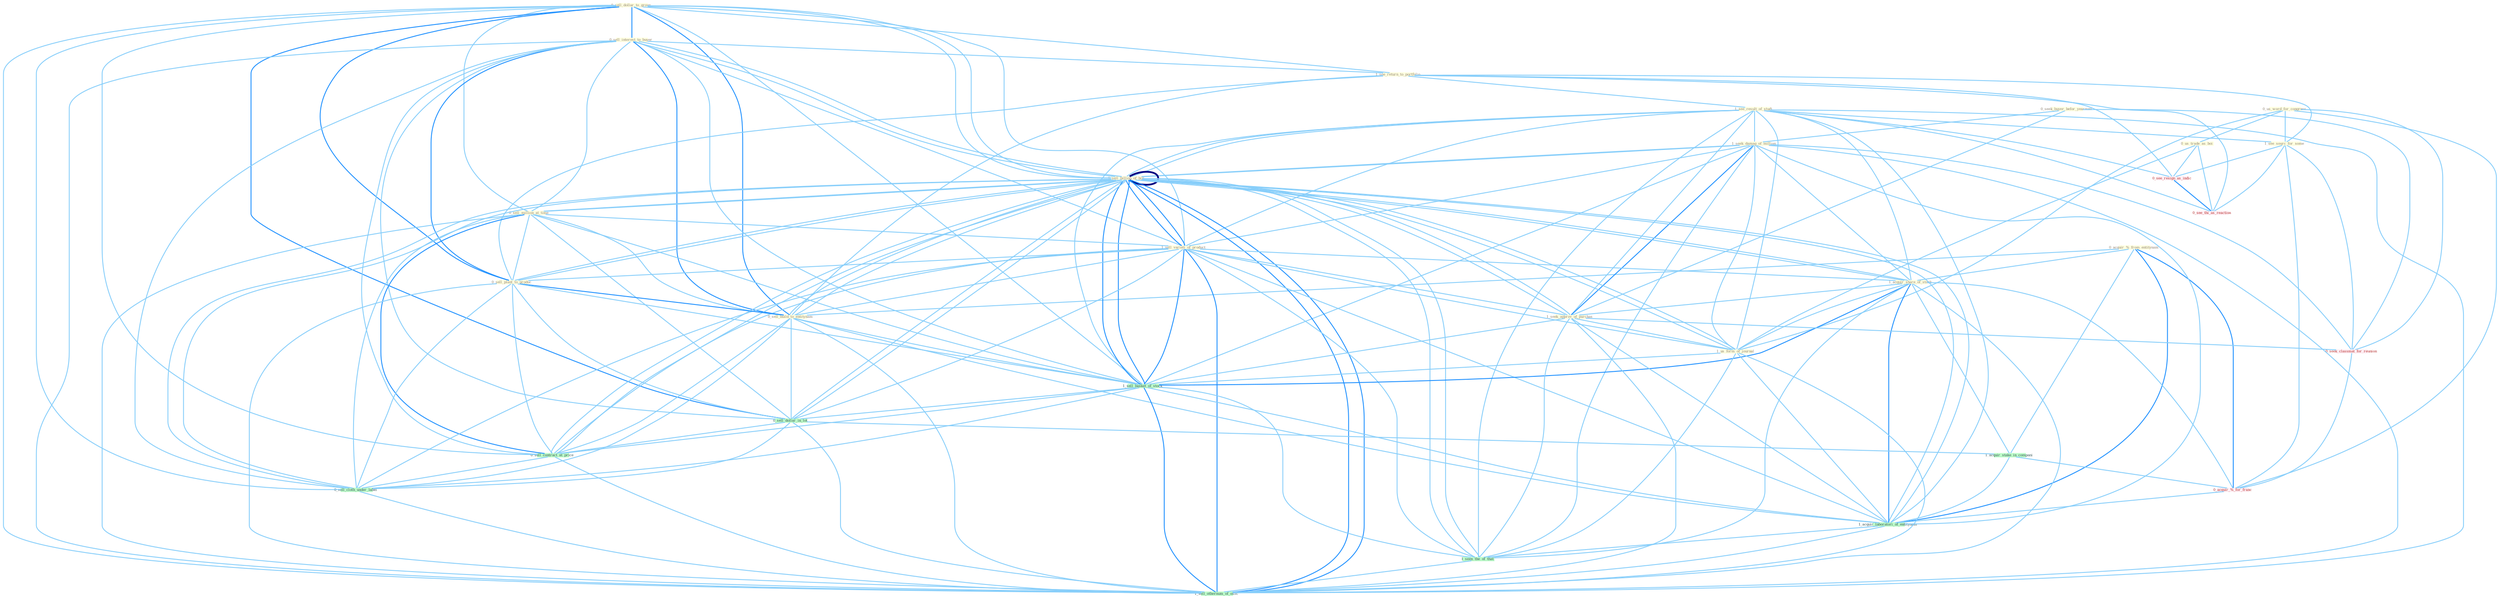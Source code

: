 Graph G{ 
    node
    [shape=polygon,style=filled,width=.5,height=.06,color="#BDFCC9",fixedsize=true,fontsize=4,
    fontcolor="#2f4f4f"];
    {node
    [color="#ffffe0", fontcolor="#8b7d6b"] "0_sell_dollar_to_group " "0_us_word_for_congress " "0_sell_interest_to_buyer " "0_acquir_%_from_entitynam " "1_see_return_to_portfolio " "0_seek_buyer_befor_yearnum " "1_see_result_of_studi " "1_seek_damag_of_million " "1_sell_billion_of_bill " "0_sell_million_at_time " "1_sell_varieti_of_product " "0_sell_plant_to_produc " "0_us_trade_as_boi " "1_acquir_share_of_stock " "1_seek_approv_of_purchas " "1_sell_billion_of_bill " "0_sell_build_to_entitynam " "1_us_form_of_journal " "1_see_sourc_for_some "}
{node [color="#fff0f5", fontcolor="#b22222"] "0_seek_classmat_for_reunion " "0_see_resign_as_indic " "0_acquir_%_for_franc " "0_see_thi_as_reaction "}
edge [color="#B0E2FF"];

	"0_sell_dollar_to_group " -- "0_sell_interest_to_buyer " [w="2", color="#1e90ff" , len=0.8];
	"0_sell_dollar_to_group " -- "1_see_return_to_portfolio " [w="1", color="#87cefa" ];
	"0_sell_dollar_to_group " -- "1_sell_billion_of_bill " [w="1", color="#87cefa" ];
	"0_sell_dollar_to_group " -- "0_sell_million_at_time " [w="1", color="#87cefa" ];
	"0_sell_dollar_to_group " -- "1_sell_varieti_of_product " [w="1", color="#87cefa" ];
	"0_sell_dollar_to_group " -- "0_sell_plant_to_produc " [w="2", color="#1e90ff" , len=0.8];
	"0_sell_dollar_to_group " -- "1_sell_billion_of_bill " [w="1", color="#87cefa" ];
	"0_sell_dollar_to_group " -- "0_sell_build_to_entitynam " [w="2", color="#1e90ff" , len=0.8];
	"0_sell_dollar_to_group " -- "1_sell_basket_of_stock " [w="1", color="#87cefa" ];
	"0_sell_dollar_to_group " -- "0_sell_dollar_in_lot " [w="2", color="#1e90ff" , len=0.8];
	"0_sell_dollar_to_group " -- "0_sell_contract_at_price " [w="1", color="#87cefa" ];
	"0_sell_dollar_to_group " -- "0_sell_cloth_under_label " [w="1", color="#87cefa" ];
	"0_sell_dollar_to_group " -- "1_sell_othernum_of_offic " [w="1", color="#87cefa" ];
	"0_us_word_for_congress " -- "0_us_trade_as_boi " [w="1", color="#87cefa" ];
	"0_us_word_for_congress " -- "1_us_form_of_journal " [w="1", color="#87cefa" ];
	"0_us_word_for_congress " -- "1_see_sourc_for_some " [w="1", color="#87cefa" ];
	"0_us_word_for_congress " -- "0_seek_classmat_for_reunion " [w="1", color="#87cefa" ];
	"0_us_word_for_congress " -- "0_acquir_%_for_franc " [w="1", color="#87cefa" ];
	"0_sell_interest_to_buyer " -- "1_see_return_to_portfolio " [w="1", color="#87cefa" ];
	"0_sell_interest_to_buyer " -- "1_sell_billion_of_bill " [w="1", color="#87cefa" ];
	"0_sell_interest_to_buyer " -- "0_sell_million_at_time " [w="1", color="#87cefa" ];
	"0_sell_interest_to_buyer " -- "1_sell_varieti_of_product " [w="1", color="#87cefa" ];
	"0_sell_interest_to_buyer " -- "0_sell_plant_to_produc " [w="2", color="#1e90ff" , len=0.8];
	"0_sell_interest_to_buyer " -- "1_sell_billion_of_bill " [w="1", color="#87cefa" ];
	"0_sell_interest_to_buyer " -- "0_sell_build_to_entitynam " [w="2", color="#1e90ff" , len=0.8];
	"0_sell_interest_to_buyer " -- "1_sell_basket_of_stock " [w="1", color="#87cefa" ];
	"0_sell_interest_to_buyer " -- "0_sell_dollar_in_lot " [w="1", color="#87cefa" ];
	"0_sell_interest_to_buyer " -- "0_sell_contract_at_price " [w="1", color="#87cefa" ];
	"0_sell_interest_to_buyer " -- "0_sell_cloth_under_label " [w="1", color="#87cefa" ];
	"0_sell_interest_to_buyer " -- "1_sell_othernum_of_offic " [w="1", color="#87cefa" ];
	"0_acquir_%_from_entitynam " -- "1_acquir_share_of_stock " [w="1", color="#87cefa" ];
	"0_acquir_%_from_entitynam " -- "0_sell_build_to_entitynam " [w="1", color="#87cefa" ];
	"0_acquir_%_from_entitynam " -- "1_acquir_stake_in_compani " [w="1", color="#87cefa" ];
	"0_acquir_%_from_entitynam " -- "0_acquir_%_for_franc " [w="2", color="#1e90ff" , len=0.8];
	"0_acquir_%_from_entitynam " -- "1_acquir_laboratori_of_entitynam " [w="2", color="#1e90ff" , len=0.8];
	"1_see_return_to_portfolio " -- "1_see_result_of_studi " [w="1", color="#87cefa" ];
	"1_see_return_to_portfolio " -- "0_sell_plant_to_produc " [w="1", color="#87cefa" ];
	"1_see_return_to_portfolio " -- "0_sell_build_to_entitynam " [w="1", color="#87cefa" ];
	"1_see_return_to_portfolio " -- "1_see_sourc_for_some " [w="1", color="#87cefa" ];
	"1_see_return_to_portfolio " -- "0_see_resign_as_indic " [w="1", color="#87cefa" ];
	"1_see_return_to_portfolio " -- "0_see_thi_as_reaction " [w="1", color="#87cefa" ];
	"0_seek_buyer_befor_yearnum " -- "1_seek_damag_of_million " [w="1", color="#87cefa" ];
	"0_seek_buyer_befor_yearnum " -- "1_seek_approv_of_purchas " [w="1", color="#87cefa" ];
	"0_seek_buyer_befor_yearnum " -- "0_seek_classmat_for_reunion " [w="1", color="#87cefa" ];
	"1_see_result_of_studi " -- "1_seek_damag_of_million " [w="1", color="#87cefa" ];
	"1_see_result_of_studi " -- "1_sell_billion_of_bill " [w="1", color="#87cefa" ];
	"1_see_result_of_studi " -- "1_sell_varieti_of_product " [w="1", color="#87cefa" ];
	"1_see_result_of_studi " -- "1_acquir_share_of_stock " [w="1", color="#87cefa" ];
	"1_see_result_of_studi " -- "1_seek_approv_of_purchas " [w="1", color="#87cefa" ];
	"1_see_result_of_studi " -- "1_sell_billion_of_bill " [w="1", color="#87cefa" ];
	"1_see_result_of_studi " -- "1_us_form_of_journal " [w="1", color="#87cefa" ];
	"1_see_result_of_studi " -- "1_see_sourc_for_some " [w="1", color="#87cefa" ];
	"1_see_result_of_studi " -- "1_sell_basket_of_stock " [w="1", color="#87cefa" ];
	"1_see_result_of_studi " -- "0_see_resign_as_indic " [w="1", color="#87cefa" ];
	"1_see_result_of_studi " -- "1_acquir_laboratori_of_entitynam " [w="1", color="#87cefa" ];
	"1_see_result_of_studi " -- "1_seen_the_of_that " [w="1", color="#87cefa" ];
	"1_see_result_of_studi " -- "1_sell_othernum_of_offic " [w="1", color="#87cefa" ];
	"1_see_result_of_studi " -- "0_see_thi_as_reaction " [w="1", color="#87cefa" ];
	"1_seek_damag_of_million " -- "1_sell_billion_of_bill " [w="1", color="#87cefa" ];
	"1_seek_damag_of_million " -- "1_sell_varieti_of_product " [w="1", color="#87cefa" ];
	"1_seek_damag_of_million " -- "1_acquir_share_of_stock " [w="1", color="#87cefa" ];
	"1_seek_damag_of_million " -- "1_seek_approv_of_purchas " [w="2", color="#1e90ff" , len=0.8];
	"1_seek_damag_of_million " -- "1_sell_billion_of_bill " [w="1", color="#87cefa" ];
	"1_seek_damag_of_million " -- "1_us_form_of_journal " [w="1", color="#87cefa" ];
	"1_seek_damag_of_million " -- "0_seek_classmat_for_reunion " [w="1", color="#87cefa" ];
	"1_seek_damag_of_million " -- "1_sell_basket_of_stock " [w="1", color="#87cefa" ];
	"1_seek_damag_of_million " -- "1_acquir_laboratori_of_entitynam " [w="1", color="#87cefa" ];
	"1_seek_damag_of_million " -- "1_seen_the_of_that " [w="1", color="#87cefa" ];
	"1_seek_damag_of_million " -- "1_sell_othernum_of_offic " [w="1", color="#87cefa" ];
	"1_sell_billion_of_bill " -- "0_sell_million_at_time " [w="1", color="#87cefa" ];
	"1_sell_billion_of_bill " -- "1_sell_varieti_of_product " [w="2", color="#1e90ff" , len=0.8];
	"1_sell_billion_of_bill " -- "0_sell_plant_to_produc " [w="1", color="#87cefa" ];
	"1_sell_billion_of_bill " -- "1_acquir_share_of_stock " [w="1", color="#87cefa" ];
	"1_sell_billion_of_bill " -- "1_seek_approv_of_purchas " [w="1", color="#87cefa" ];
	"1_sell_billion_of_bill " -- "1_sell_billion_of_bill " [w="4", style=bold, color="#000080", len=0.4];
	"1_sell_billion_of_bill " -- "0_sell_build_to_entitynam " [w="1", color="#87cefa" ];
	"1_sell_billion_of_bill " -- "1_us_form_of_journal " [w="1", color="#87cefa" ];
	"1_sell_billion_of_bill " -- "1_sell_basket_of_stock " [w="2", color="#1e90ff" , len=0.8];
	"1_sell_billion_of_bill " -- "0_sell_dollar_in_lot " [w="1", color="#87cefa" ];
	"1_sell_billion_of_bill " -- "0_sell_contract_at_price " [w="1", color="#87cefa" ];
	"1_sell_billion_of_bill " -- "1_acquir_laboratori_of_entitynam " [w="1", color="#87cefa" ];
	"1_sell_billion_of_bill " -- "0_sell_cloth_under_label " [w="1", color="#87cefa" ];
	"1_sell_billion_of_bill " -- "1_seen_the_of_that " [w="1", color="#87cefa" ];
	"1_sell_billion_of_bill " -- "1_sell_othernum_of_offic " [w="2", color="#1e90ff" , len=0.8];
	"0_sell_million_at_time " -- "1_sell_varieti_of_product " [w="1", color="#87cefa" ];
	"0_sell_million_at_time " -- "0_sell_plant_to_produc " [w="1", color="#87cefa" ];
	"0_sell_million_at_time " -- "1_sell_billion_of_bill " [w="1", color="#87cefa" ];
	"0_sell_million_at_time " -- "0_sell_build_to_entitynam " [w="1", color="#87cefa" ];
	"0_sell_million_at_time " -- "1_sell_basket_of_stock " [w="1", color="#87cefa" ];
	"0_sell_million_at_time " -- "0_sell_dollar_in_lot " [w="1", color="#87cefa" ];
	"0_sell_million_at_time " -- "0_sell_contract_at_price " [w="2", color="#1e90ff" , len=0.8];
	"0_sell_million_at_time " -- "0_sell_cloth_under_label " [w="1", color="#87cefa" ];
	"0_sell_million_at_time " -- "1_sell_othernum_of_offic " [w="1", color="#87cefa" ];
	"1_sell_varieti_of_product " -- "0_sell_plant_to_produc " [w="1", color="#87cefa" ];
	"1_sell_varieti_of_product " -- "1_acquir_share_of_stock " [w="1", color="#87cefa" ];
	"1_sell_varieti_of_product " -- "1_seek_approv_of_purchas " [w="1", color="#87cefa" ];
	"1_sell_varieti_of_product " -- "1_sell_billion_of_bill " [w="2", color="#1e90ff" , len=0.8];
	"1_sell_varieti_of_product " -- "0_sell_build_to_entitynam " [w="1", color="#87cefa" ];
	"1_sell_varieti_of_product " -- "1_us_form_of_journal " [w="1", color="#87cefa" ];
	"1_sell_varieti_of_product " -- "1_sell_basket_of_stock " [w="2", color="#1e90ff" , len=0.8];
	"1_sell_varieti_of_product " -- "0_sell_dollar_in_lot " [w="1", color="#87cefa" ];
	"1_sell_varieti_of_product " -- "0_sell_contract_at_price " [w="1", color="#87cefa" ];
	"1_sell_varieti_of_product " -- "1_acquir_laboratori_of_entitynam " [w="1", color="#87cefa" ];
	"1_sell_varieti_of_product " -- "0_sell_cloth_under_label " [w="1", color="#87cefa" ];
	"1_sell_varieti_of_product " -- "1_seen_the_of_that " [w="1", color="#87cefa" ];
	"1_sell_varieti_of_product " -- "1_sell_othernum_of_offic " [w="2", color="#1e90ff" , len=0.8];
	"0_sell_plant_to_produc " -- "1_sell_billion_of_bill " [w="1", color="#87cefa" ];
	"0_sell_plant_to_produc " -- "0_sell_build_to_entitynam " [w="2", color="#1e90ff" , len=0.8];
	"0_sell_plant_to_produc " -- "1_sell_basket_of_stock " [w="1", color="#87cefa" ];
	"0_sell_plant_to_produc " -- "0_sell_dollar_in_lot " [w="1", color="#87cefa" ];
	"0_sell_plant_to_produc " -- "0_sell_contract_at_price " [w="1", color="#87cefa" ];
	"0_sell_plant_to_produc " -- "0_sell_cloth_under_label " [w="1", color="#87cefa" ];
	"0_sell_plant_to_produc " -- "1_sell_othernum_of_offic " [w="1", color="#87cefa" ];
	"0_us_trade_as_boi " -- "1_us_form_of_journal " [w="1", color="#87cefa" ];
	"0_us_trade_as_boi " -- "0_see_resign_as_indic " [w="1", color="#87cefa" ];
	"0_us_trade_as_boi " -- "0_see_thi_as_reaction " [w="1", color="#87cefa" ];
	"1_acquir_share_of_stock " -- "1_seek_approv_of_purchas " [w="1", color="#87cefa" ];
	"1_acquir_share_of_stock " -- "1_sell_billion_of_bill " [w="1", color="#87cefa" ];
	"1_acquir_share_of_stock " -- "1_us_form_of_journal " [w="1", color="#87cefa" ];
	"1_acquir_share_of_stock " -- "1_sell_basket_of_stock " [w="2", color="#1e90ff" , len=0.8];
	"1_acquir_share_of_stock " -- "1_acquir_stake_in_compani " [w="1", color="#87cefa" ];
	"1_acquir_share_of_stock " -- "0_acquir_%_for_franc " [w="1", color="#87cefa" ];
	"1_acquir_share_of_stock " -- "1_acquir_laboratori_of_entitynam " [w="2", color="#1e90ff" , len=0.8];
	"1_acquir_share_of_stock " -- "1_seen_the_of_that " [w="1", color="#87cefa" ];
	"1_acquir_share_of_stock " -- "1_sell_othernum_of_offic " [w="1", color="#87cefa" ];
	"1_seek_approv_of_purchas " -- "1_sell_billion_of_bill " [w="1", color="#87cefa" ];
	"1_seek_approv_of_purchas " -- "1_us_form_of_journal " [w="1", color="#87cefa" ];
	"1_seek_approv_of_purchas " -- "0_seek_classmat_for_reunion " [w="1", color="#87cefa" ];
	"1_seek_approv_of_purchas " -- "1_sell_basket_of_stock " [w="1", color="#87cefa" ];
	"1_seek_approv_of_purchas " -- "1_acquir_laboratori_of_entitynam " [w="1", color="#87cefa" ];
	"1_seek_approv_of_purchas " -- "1_seen_the_of_that " [w="1", color="#87cefa" ];
	"1_seek_approv_of_purchas " -- "1_sell_othernum_of_offic " [w="1", color="#87cefa" ];
	"1_sell_billion_of_bill " -- "0_sell_build_to_entitynam " [w="1", color="#87cefa" ];
	"1_sell_billion_of_bill " -- "1_us_form_of_journal " [w="1", color="#87cefa" ];
	"1_sell_billion_of_bill " -- "1_sell_basket_of_stock " [w="2", color="#1e90ff" , len=0.8];
	"1_sell_billion_of_bill " -- "0_sell_dollar_in_lot " [w="1", color="#87cefa" ];
	"1_sell_billion_of_bill " -- "0_sell_contract_at_price " [w="1", color="#87cefa" ];
	"1_sell_billion_of_bill " -- "1_acquir_laboratori_of_entitynam " [w="1", color="#87cefa" ];
	"1_sell_billion_of_bill " -- "0_sell_cloth_under_label " [w="1", color="#87cefa" ];
	"1_sell_billion_of_bill " -- "1_seen_the_of_that " [w="1", color="#87cefa" ];
	"1_sell_billion_of_bill " -- "1_sell_othernum_of_offic " [w="2", color="#1e90ff" , len=0.8];
	"0_sell_build_to_entitynam " -- "1_sell_basket_of_stock " [w="1", color="#87cefa" ];
	"0_sell_build_to_entitynam " -- "0_sell_dollar_in_lot " [w="1", color="#87cefa" ];
	"0_sell_build_to_entitynam " -- "0_sell_contract_at_price " [w="1", color="#87cefa" ];
	"0_sell_build_to_entitynam " -- "1_acquir_laboratori_of_entitynam " [w="1", color="#87cefa" ];
	"0_sell_build_to_entitynam " -- "0_sell_cloth_under_label " [w="1", color="#87cefa" ];
	"0_sell_build_to_entitynam " -- "1_sell_othernum_of_offic " [w="1", color="#87cefa" ];
	"1_us_form_of_journal " -- "1_sell_basket_of_stock " [w="1", color="#87cefa" ];
	"1_us_form_of_journal " -- "1_acquir_laboratori_of_entitynam " [w="1", color="#87cefa" ];
	"1_us_form_of_journal " -- "1_seen_the_of_that " [w="1", color="#87cefa" ];
	"1_us_form_of_journal " -- "1_sell_othernum_of_offic " [w="1", color="#87cefa" ];
	"1_see_sourc_for_some " -- "0_seek_classmat_for_reunion " [w="1", color="#87cefa" ];
	"1_see_sourc_for_some " -- "0_see_resign_as_indic " [w="1", color="#87cefa" ];
	"1_see_sourc_for_some " -- "0_acquir_%_for_franc " [w="1", color="#87cefa" ];
	"1_see_sourc_for_some " -- "0_see_thi_as_reaction " [w="1", color="#87cefa" ];
	"0_seek_classmat_for_reunion " -- "0_acquir_%_for_franc " [w="1", color="#87cefa" ];
	"1_sell_basket_of_stock " -- "0_sell_dollar_in_lot " [w="1", color="#87cefa" ];
	"1_sell_basket_of_stock " -- "0_sell_contract_at_price " [w="1", color="#87cefa" ];
	"1_sell_basket_of_stock " -- "1_acquir_laboratori_of_entitynam " [w="1", color="#87cefa" ];
	"1_sell_basket_of_stock " -- "0_sell_cloth_under_label " [w="1", color="#87cefa" ];
	"1_sell_basket_of_stock " -- "1_seen_the_of_that " [w="1", color="#87cefa" ];
	"1_sell_basket_of_stock " -- "1_sell_othernum_of_offic " [w="2", color="#1e90ff" , len=0.8];
	"0_sell_dollar_in_lot " -- "1_acquir_stake_in_compani " [w="1", color="#87cefa" ];
	"0_sell_dollar_in_lot " -- "0_sell_contract_at_price " [w="1", color="#87cefa" ];
	"0_sell_dollar_in_lot " -- "0_sell_cloth_under_label " [w="1", color="#87cefa" ];
	"0_sell_dollar_in_lot " -- "1_sell_othernum_of_offic " [w="1", color="#87cefa" ];
	"0_see_resign_as_indic " -- "0_see_thi_as_reaction " [w="2", color="#1e90ff" , len=0.8];
	"1_acquir_stake_in_compani " -- "0_acquir_%_for_franc " [w="1", color="#87cefa" ];
	"1_acquir_stake_in_compani " -- "1_acquir_laboratori_of_entitynam " [w="1", color="#87cefa" ];
	"0_acquir_%_for_franc " -- "1_acquir_laboratori_of_entitynam " [w="1", color="#87cefa" ];
	"0_sell_contract_at_price " -- "0_sell_cloth_under_label " [w="1", color="#87cefa" ];
	"0_sell_contract_at_price " -- "1_sell_othernum_of_offic " [w="1", color="#87cefa" ];
	"1_acquir_laboratori_of_entitynam " -- "1_seen_the_of_that " [w="1", color="#87cefa" ];
	"1_acquir_laboratori_of_entitynam " -- "1_sell_othernum_of_offic " [w="1", color="#87cefa" ];
	"0_sell_cloth_under_label " -- "1_sell_othernum_of_offic " [w="1", color="#87cefa" ];
	"1_seen_the_of_that " -- "1_sell_othernum_of_offic " [w="1", color="#87cefa" ];
}